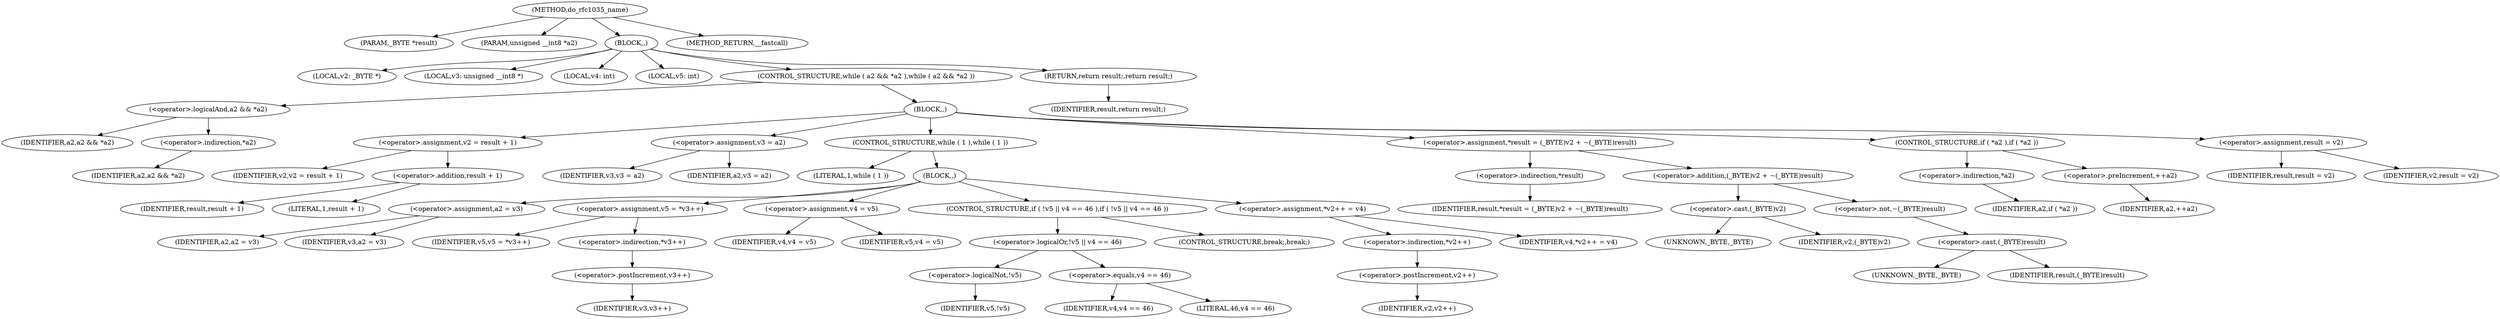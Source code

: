 digraph do_rfc1035_name {  
"1000105" [label = "(METHOD,do_rfc1035_name)" ]
"1000106" [label = "(PARAM,_BYTE *result)" ]
"1000107" [label = "(PARAM,unsigned __int8 *a2)" ]
"1000108" [label = "(BLOCK,,)" ]
"1000109" [label = "(LOCAL,v2: _BYTE *)" ]
"1000110" [label = "(LOCAL,v3: unsigned __int8 *)" ]
"1000111" [label = "(LOCAL,v4: int)" ]
"1000112" [label = "(LOCAL,v5: int)" ]
"1000113" [label = "(CONTROL_STRUCTURE,while ( a2 && *a2 ),while ( a2 && *a2 ))" ]
"1000114" [label = "(<operator>.logicalAnd,a2 && *a2)" ]
"1000115" [label = "(IDENTIFIER,a2,a2 && *a2)" ]
"1000116" [label = "(<operator>.indirection,*a2)" ]
"1000117" [label = "(IDENTIFIER,a2,a2 && *a2)" ]
"1000118" [label = "(BLOCK,,)" ]
"1000119" [label = "(<operator>.assignment,v2 = result + 1)" ]
"1000120" [label = "(IDENTIFIER,v2,v2 = result + 1)" ]
"1000121" [label = "(<operator>.addition,result + 1)" ]
"1000122" [label = "(IDENTIFIER,result,result + 1)" ]
"1000123" [label = "(LITERAL,1,result + 1)" ]
"1000124" [label = "(<operator>.assignment,v3 = a2)" ]
"1000125" [label = "(IDENTIFIER,v3,v3 = a2)" ]
"1000126" [label = "(IDENTIFIER,a2,v3 = a2)" ]
"1000127" [label = "(CONTROL_STRUCTURE,while ( 1 ),while ( 1 ))" ]
"1000128" [label = "(LITERAL,1,while ( 1 ))" ]
"1000129" [label = "(BLOCK,,)" ]
"1000130" [label = "(<operator>.assignment,a2 = v3)" ]
"1000131" [label = "(IDENTIFIER,a2,a2 = v3)" ]
"1000132" [label = "(IDENTIFIER,v3,a2 = v3)" ]
"1000133" [label = "(<operator>.assignment,v5 = *v3++)" ]
"1000134" [label = "(IDENTIFIER,v5,v5 = *v3++)" ]
"1000135" [label = "(<operator>.indirection,*v3++)" ]
"1000136" [label = "(<operator>.postIncrement,v3++)" ]
"1000137" [label = "(IDENTIFIER,v3,v3++)" ]
"1000138" [label = "(<operator>.assignment,v4 = v5)" ]
"1000139" [label = "(IDENTIFIER,v4,v4 = v5)" ]
"1000140" [label = "(IDENTIFIER,v5,v4 = v5)" ]
"1000141" [label = "(CONTROL_STRUCTURE,if ( !v5 || v4 == 46 ),if ( !v5 || v4 == 46 ))" ]
"1000142" [label = "(<operator>.logicalOr,!v5 || v4 == 46)" ]
"1000143" [label = "(<operator>.logicalNot,!v5)" ]
"1000144" [label = "(IDENTIFIER,v5,!v5)" ]
"1000145" [label = "(<operator>.equals,v4 == 46)" ]
"1000146" [label = "(IDENTIFIER,v4,v4 == 46)" ]
"1000147" [label = "(LITERAL,46,v4 == 46)" ]
"1000148" [label = "(CONTROL_STRUCTURE,break;,break;)" ]
"1000149" [label = "(<operator>.assignment,*v2++ = v4)" ]
"1000150" [label = "(<operator>.indirection,*v2++)" ]
"1000151" [label = "(<operator>.postIncrement,v2++)" ]
"1000152" [label = "(IDENTIFIER,v2,v2++)" ]
"1000153" [label = "(IDENTIFIER,v4,*v2++ = v4)" ]
"1000154" [label = "(<operator>.assignment,*result = (_BYTE)v2 + ~(_BYTE)result)" ]
"1000155" [label = "(<operator>.indirection,*result)" ]
"1000156" [label = "(IDENTIFIER,result,*result = (_BYTE)v2 + ~(_BYTE)result)" ]
"1000157" [label = "(<operator>.addition,(_BYTE)v2 + ~(_BYTE)result)" ]
"1000158" [label = "(<operator>.cast,(_BYTE)v2)" ]
"1000159" [label = "(UNKNOWN,_BYTE,_BYTE)" ]
"1000160" [label = "(IDENTIFIER,v2,(_BYTE)v2)" ]
"1000161" [label = "(<operator>.not,~(_BYTE)result)" ]
"1000162" [label = "(<operator>.cast,(_BYTE)result)" ]
"1000163" [label = "(UNKNOWN,_BYTE,_BYTE)" ]
"1000164" [label = "(IDENTIFIER,result,(_BYTE)result)" ]
"1000165" [label = "(CONTROL_STRUCTURE,if ( *a2 ),if ( *a2 ))" ]
"1000166" [label = "(<operator>.indirection,*a2)" ]
"1000167" [label = "(IDENTIFIER,a2,if ( *a2 ))" ]
"1000168" [label = "(<operator>.preIncrement,++a2)" ]
"1000169" [label = "(IDENTIFIER,a2,++a2)" ]
"1000170" [label = "(<operator>.assignment,result = v2)" ]
"1000171" [label = "(IDENTIFIER,result,result = v2)" ]
"1000172" [label = "(IDENTIFIER,v2,result = v2)" ]
"1000173" [label = "(RETURN,return result;,return result;)" ]
"1000174" [label = "(IDENTIFIER,result,return result;)" ]
"1000175" [label = "(METHOD_RETURN,__fastcall)" ]
  "1000105" -> "1000106" 
  "1000105" -> "1000107" 
  "1000105" -> "1000108" 
  "1000105" -> "1000175" 
  "1000108" -> "1000109" 
  "1000108" -> "1000110" 
  "1000108" -> "1000111" 
  "1000108" -> "1000112" 
  "1000108" -> "1000113" 
  "1000108" -> "1000173" 
  "1000113" -> "1000114" 
  "1000113" -> "1000118" 
  "1000114" -> "1000115" 
  "1000114" -> "1000116" 
  "1000116" -> "1000117" 
  "1000118" -> "1000119" 
  "1000118" -> "1000124" 
  "1000118" -> "1000127" 
  "1000118" -> "1000154" 
  "1000118" -> "1000165" 
  "1000118" -> "1000170" 
  "1000119" -> "1000120" 
  "1000119" -> "1000121" 
  "1000121" -> "1000122" 
  "1000121" -> "1000123" 
  "1000124" -> "1000125" 
  "1000124" -> "1000126" 
  "1000127" -> "1000128" 
  "1000127" -> "1000129" 
  "1000129" -> "1000130" 
  "1000129" -> "1000133" 
  "1000129" -> "1000138" 
  "1000129" -> "1000141" 
  "1000129" -> "1000149" 
  "1000130" -> "1000131" 
  "1000130" -> "1000132" 
  "1000133" -> "1000134" 
  "1000133" -> "1000135" 
  "1000135" -> "1000136" 
  "1000136" -> "1000137" 
  "1000138" -> "1000139" 
  "1000138" -> "1000140" 
  "1000141" -> "1000142" 
  "1000141" -> "1000148" 
  "1000142" -> "1000143" 
  "1000142" -> "1000145" 
  "1000143" -> "1000144" 
  "1000145" -> "1000146" 
  "1000145" -> "1000147" 
  "1000149" -> "1000150" 
  "1000149" -> "1000153" 
  "1000150" -> "1000151" 
  "1000151" -> "1000152" 
  "1000154" -> "1000155" 
  "1000154" -> "1000157" 
  "1000155" -> "1000156" 
  "1000157" -> "1000158" 
  "1000157" -> "1000161" 
  "1000158" -> "1000159" 
  "1000158" -> "1000160" 
  "1000161" -> "1000162" 
  "1000162" -> "1000163" 
  "1000162" -> "1000164" 
  "1000165" -> "1000166" 
  "1000165" -> "1000168" 
  "1000166" -> "1000167" 
  "1000168" -> "1000169" 
  "1000170" -> "1000171" 
  "1000170" -> "1000172" 
  "1000173" -> "1000174" 
}
